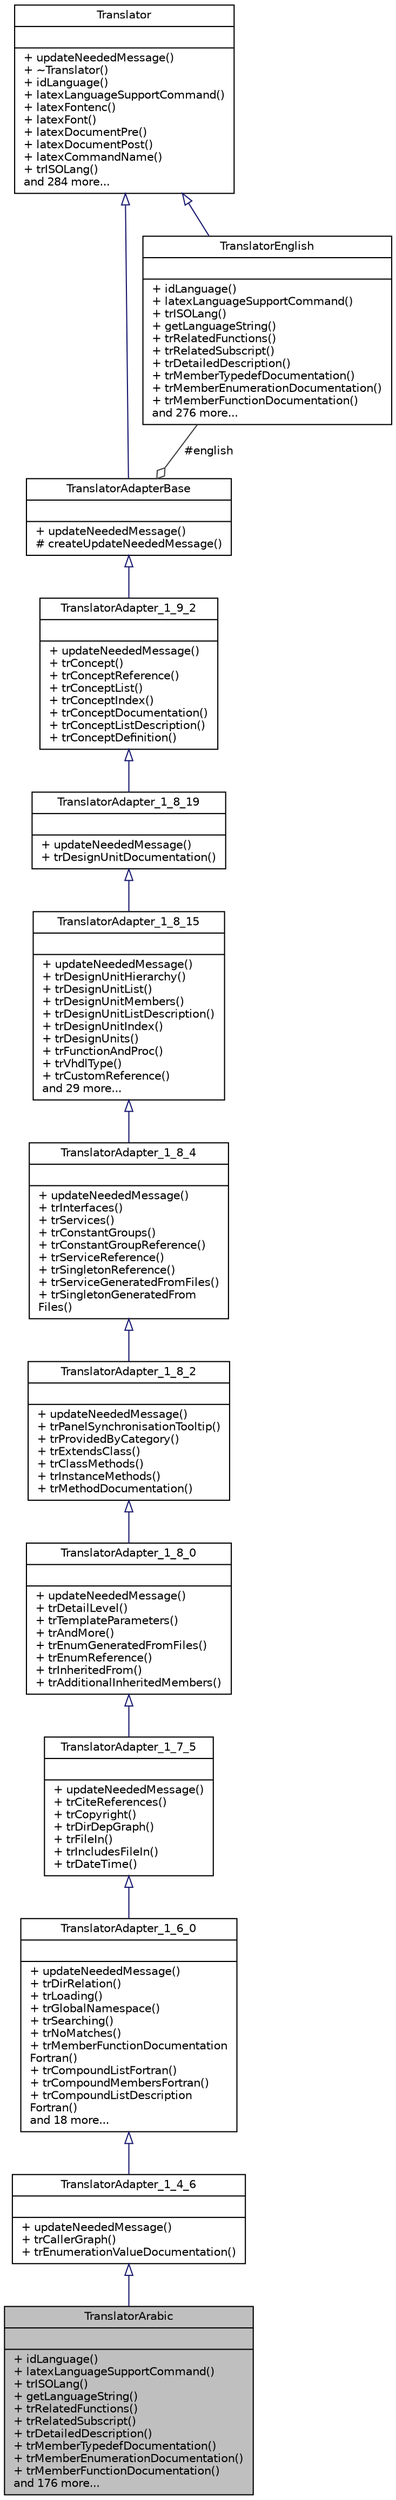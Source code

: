 digraph "TranslatorArabic"
{
 // LATEX_PDF_SIZE
  edge [fontname="Helvetica",fontsize="10",labelfontname="Helvetica",labelfontsize="10"];
  node [fontname="Helvetica",fontsize="10",shape=record];
  Node1 [label="{TranslatorArabic\n||+ idLanguage()\l+ latexLanguageSupportCommand()\l+ trISOLang()\l+ getLanguageString()\l+ trRelatedFunctions()\l+ trRelatedSubscript()\l+ trDetailedDescription()\l+ trMemberTypedefDocumentation()\l+ trMemberEnumerationDocumentation()\l+ trMemberFunctionDocumentation()\land 176 more...\l}",height=0.2,width=0.4,color="black", fillcolor="grey75", style="filled", fontcolor="black",tooltip=" "];
  Node2 -> Node1 [dir="back",color="midnightblue",fontsize="10",style="solid",arrowtail="onormal",fontname="Helvetica"];
  Node2 [label="{TranslatorAdapter_1_4_6\n||+ updateNeededMessage()\l+ trCallerGraph()\l+ trEnumerationValueDocumentation()\l}",height=0.2,width=0.4,color="black", fillcolor="white", style="filled",URL="$classTranslatorAdapter__1__4__6.html",tooltip=" "];
  Node3 -> Node2 [dir="back",color="midnightblue",fontsize="10",style="solid",arrowtail="onormal",fontname="Helvetica"];
  Node3 [label="{TranslatorAdapter_1_6_0\n||+ updateNeededMessage()\l+ trDirRelation()\l+ trLoading()\l+ trGlobalNamespace()\l+ trSearching()\l+ trNoMatches()\l+ trMemberFunctionDocumentation\lFortran()\l+ trCompoundListFortran()\l+ trCompoundMembersFortran()\l+ trCompoundListDescription\lFortran()\land 18 more...\l}",height=0.2,width=0.4,color="black", fillcolor="white", style="filled",URL="$classTranslatorAdapter__1__6__0.html",tooltip=" "];
  Node4 -> Node3 [dir="back",color="midnightblue",fontsize="10",style="solid",arrowtail="onormal",fontname="Helvetica"];
  Node4 [label="{TranslatorAdapter_1_7_5\n||+ updateNeededMessage()\l+ trCiteReferences()\l+ trCopyright()\l+ trDirDepGraph()\l+ trFileIn()\l+ trIncludesFileIn()\l+ trDateTime()\l}",height=0.2,width=0.4,color="black", fillcolor="white", style="filled",URL="$classTranslatorAdapter__1__7__5.html",tooltip=" "];
  Node5 -> Node4 [dir="back",color="midnightblue",fontsize="10",style="solid",arrowtail="onormal",fontname="Helvetica"];
  Node5 [label="{TranslatorAdapter_1_8_0\n||+ updateNeededMessage()\l+ trDetailLevel()\l+ trTemplateParameters()\l+ trAndMore()\l+ trEnumGeneratedFromFiles()\l+ trEnumReference()\l+ trInheritedFrom()\l+ trAdditionalInheritedMembers()\l}",height=0.2,width=0.4,color="black", fillcolor="white", style="filled",URL="$classTranslatorAdapter__1__8__0.html",tooltip=" "];
  Node6 -> Node5 [dir="back",color="midnightblue",fontsize="10",style="solid",arrowtail="onormal",fontname="Helvetica"];
  Node6 [label="{TranslatorAdapter_1_8_2\n||+ updateNeededMessage()\l+ trPanelSynchronisationTooltip()\l+ trProvidedByCategory()\l+ trExtendsClass()\l+ trClassMethods()\l+ trInstanceMethods()\l+ trMethodDocumentation()\l}",height=0.2,width=0.4,color="black", fillcolor="white", style="filled",URL="$classTranslatorAdapter__1__8__2.html",tooltip=" "];
  Node7 -> Node6 [dir="back",color="midnightblue",fontsize="10",style="solid",arrowtail="onormal",fontname="Helvetica"];
  Node7 [label="{TranslatorAdapter_1_8_4\n||+ updateNeededMessage()\l+ trInterfaces()\l+ trServices()\l+ trConstantGroups()\l+ trConstantGroupReference()\l+ trServiceReference()\l+ trSingletonReference()\l+ trServiceGeneratedFromFiles()\l+ trSingletonGeneratedFrom\lFiles()\l}",height=0.2,width=0.4,color="black", fillcolor="white", style="filled",URL="$classTranslatorAdapter__1__8__4.html",tooltip=" "];
  Node8 -> Node7 [dir="back",color="midnightblue",fontsize="10",style="solid",arrowtail="onormal",fontname="Helvetica"];
  Node8 [label="{TranslatorAdapter_1_8_15\n||+ updateNeededMessage()\l+ trDesignUnitHierarchy()\l+ trDesignUnitList()\l+ trDesignUnitMembers()\l+ trDesignUnitListDescription()\l+ trDesignUnitIndex()\l+ trDesignUnits()\l+ trFunctionAndProc()\l+ trVhdlType()\l+ trCustomReference()\land 29 more...\l}",height=0.2,width=0.4,color="black", fillcolor="white", style="filled",URL="$classTranslatorAdapter__1__8__15.html",tooltip=" "];
  Node9 -> Node8 [dir="back",color="midnightblue",fontsize="10",style="solid",arrowtail="onormal",fontname="Helvetica"];
  Node9 [label="{TranslatorAdapter_1_8_19\n||+ updateNeededMessage()\l+ trDesignUnitDocumentation()\l}",height=0.2,width=0.4,color="black", fillcolor="white", style="filled",URL="$classTranslatorAdapter__1__8__19.html",tooltip=" "];
  Node10 -> Node9 [dir="back",color="midnightblue",fontsize="10",style="solid",arrowtail="onormal",fontname="Helvetica"];
  Node10 [label="{TranslatorAdapter_1_9_2\n||+ updateNeededMessage()\l+ trConcept()\l+ trConceptReference()\l+ trConceptList()\l+ trConceptIndex()\l+ trConceptDocumentation()\l+ trConceptListDescription()\l+ trConceptDefinition()\l}",height=0.2,width=0.4,color="black", fillcolor="white", style="filled",URL="$classTranslatorAdapter__1__9__2.html",tooltip=" "];
  Node11 -> Node10 [dir="back",color="midnightblue",fontsize="10",style="solid",arrowtail="onormal",fontname="Helvetica"];
  Node11 [label="{TranslatorAdapterBase\n||+ updateNeededMessage()\l# createUpdateNeededMessage()\l}",height=0.2,width=0.4,color="black", fillcolor="white", style="filled",URL="$classTranslatorAdapterBase.html",tooltip=" "];
  Node12 -> Node11 [dir="back",color="midnightblue",fontsize="10",style="solid",arrowtail="onormal",fontname="Helvetica"];
  Node12 [label="{Translator\n||+ updateNeededMessage()\l+ ~Translator()\l+ idLanguage()\l+ latexLanguageSupportCommand()\l+ latexFontenc()\l+ latexFont()\l+ latexDocumentPre()\l+ latexDocumentPost()\l+ latexCommandName()\l+ trISOLang()\land 284 more...\l}",height=0.2,width=0.4,color="black", fillcolor="white", style="filled",URL="$classTranslator.html",tooltip=" "];
  Node13 -> Node11 [color="grey25",fontsize="10",style="solid",label=" #english" ,arrowhead="odiamond",fontname="Helvetica"];
  Node13 [label="{TranslatorEnglish\n||+ idLanguage()\l+ latexLanguageSupportCommand()\l+ trISOLang()\l+ getLanguageString()\l+ trRelatedFunctions()\l+ trRelatedSubscript()\l+ trDetailedDescription()\l+ trMemberTypedefDocumentation()\l+ trMemberEnumerationDocumentation()\l+ trMemberFunctionDocumentation()\land 276 more...\l}",height=0.2,width=0.4,color="black", fillcolor="white", style="filled",URL="$classTranslatorEnglish.html",tooltip=" "];
  Node12 -> Node13 [dir="back",color="midnightblue",fontsize="10",style="solid",arrowtail="onormal",fontname="Helvetica"];
}
